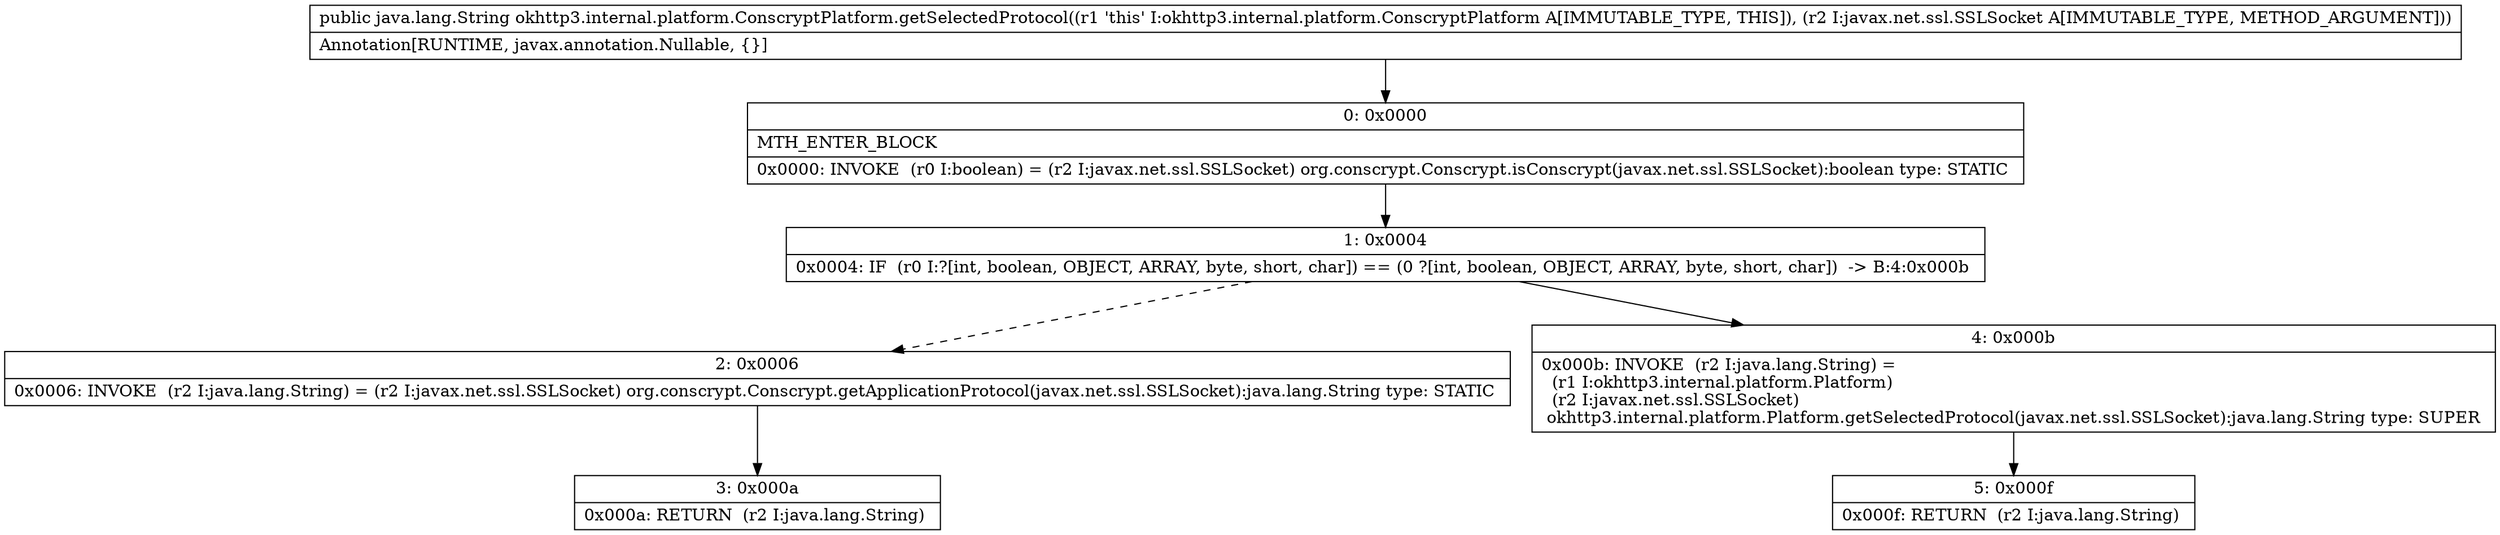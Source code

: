 digraph "CFG forokhttp3.internal.platform.ConscryptPlatform.getSelectedProtocol(Ljavax\/net\/ssl\/SSLSocket;)Ljava\/lang\/String;" {
Node_0 [shape=record,label="{0\:\ 0x0000|MTH_ENTER_BLOCK\l|0x0000: INVOKE  (r0 I:boolean) = (r2 I:javax.net.ssl.SSLSocket) org.conscrypt.Conscrypt.isConscrypt(javax.net.ssl.SSLSocket):boolean type: STATIC \l}"];
Node_1 [shape=record,label="{1\:\ 0x0004|0x0004: IF  (r0 I:?[int, boolean, OBJECT, ARRAY, byte, short, char]) == (0 ?[int, boolean, OBJECT, ARRAY, byte, short, char])  \-\> B:4:0x000b \l}"];
Node_2 [shape=record,label="{2\:\ 0x0006|0x0006: INVOKE  (r2 I:java.lang.String) = (r2 I:javax.net.ssl.SSLSocket) org.conscrypt.Conscrypt.getApplicationProtocol(javax.net.ssl.SSLSocket):java.lang.String type: STATIC \l}"];
Node_3 [shape=record,label="{3\:\ 0x000a|0x000a: RETURN  (r2 I:java.lang.String) \l}"];
Node_4 [shape=record,label="{4\:\ 0x000b|0x000b: INVOKE  (r2 I:java.lang.String) = \l  (r1 I:okhttp3.internal.platform.Platform)\l  (r2 I:javax.net.ssl.SSLSocket)\l okhttp3.internal.platform.Platform.getSelectedProtocol(javax.net.ssl.SSLSocket):java.lang.String type: SUPER \l}"];
Node_5 [shape=record,label="{5\:\ 0x000f|0x000f: RETURN  (r2 I:java.lang.String) \l}"];
MethodNode[shape=record,label="{public java.lang.String okhttp3.internal.platform.ConscryptPlatform.getSelectedProtocol((r1 'this' I:okhttp3.internal.platform.ConscryptPlatform A[IMMUTABLE_TYPE, THIS]), (r2 I:javax.net.ssl.SSLSocket A[IMMUTABLE_TYPE, METHOD_ARGUMENT]))  | Annotation[RUNTIME, javax.annotation.Nullable, \{\}]\l}"];
MethodNode -> Node_0;
Node_0 -> Node_1;
Node_1 -> Node_2[style=dashed];
Node_1 -> Node_4;
Node_2 -> Node_3;
Node_4 -> Node_5;
}


